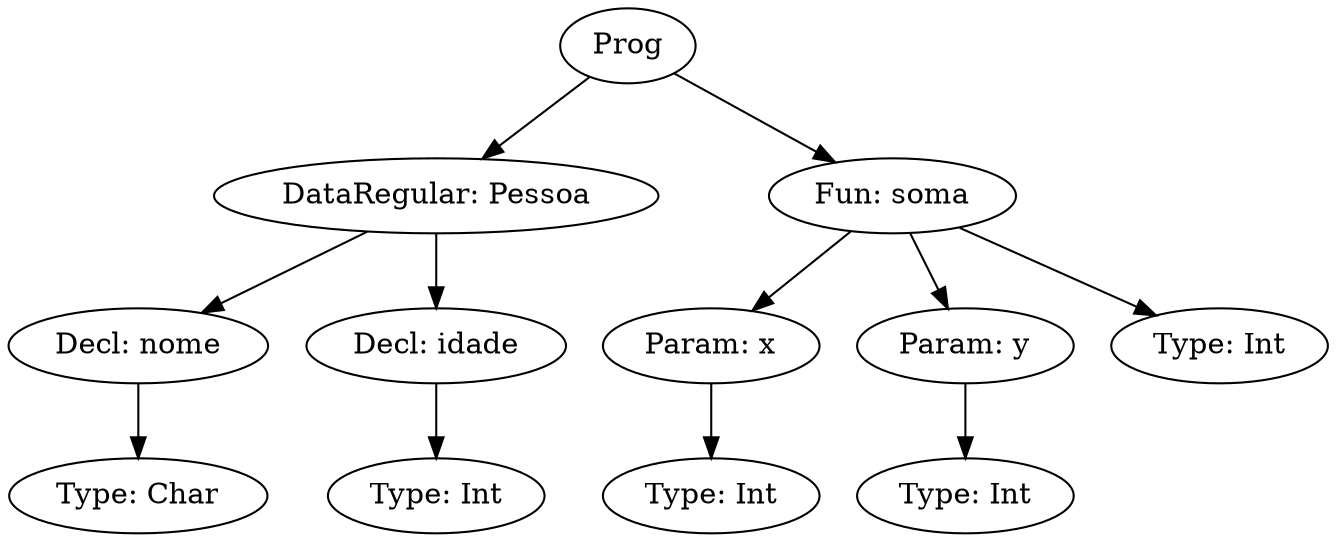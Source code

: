 digraph AST {
"Prog914504136" [label="Prog"];
"DataRegular2085857771" [label="DataRegular: Pessoa"];
"Prog914504136" -> "DataRegular2085857771";
"Decl248609774" [label="Decl: nome"];
"DataRegular2085857771" -> "Decl248609774";
"Type708049632" [label="Type: Char"];
"Decl248609774" -> "Type708049632";
"Decl1887400018" [label="Decl: idade"];
"DataRegular2085857771" -> "Decl1887400018";
"Type285377351" [label="Type: Int"];
"Decl1887400018" -> "Type285377351";
"Fun344560770" [label="Fun: soma"];
"Prog914504136" -> "Fun344560770";
"Param559450121" [label="Param: x"];
"Fun344560770" -> "Param559450121";
"Type716083600" [label="Type: Int"];
"Param559450121" -> "Type716083600";
"Param791885625" [label="Param: y"];
"Fun344560770" -> "Param791885625";
"Type2001112025" [label="Type: Int"];
"Param791885625" -> "Type2001112025";
"Type314265080" [label="Type: Int"];
"Fun344560770" -> "Type314265080";
}
